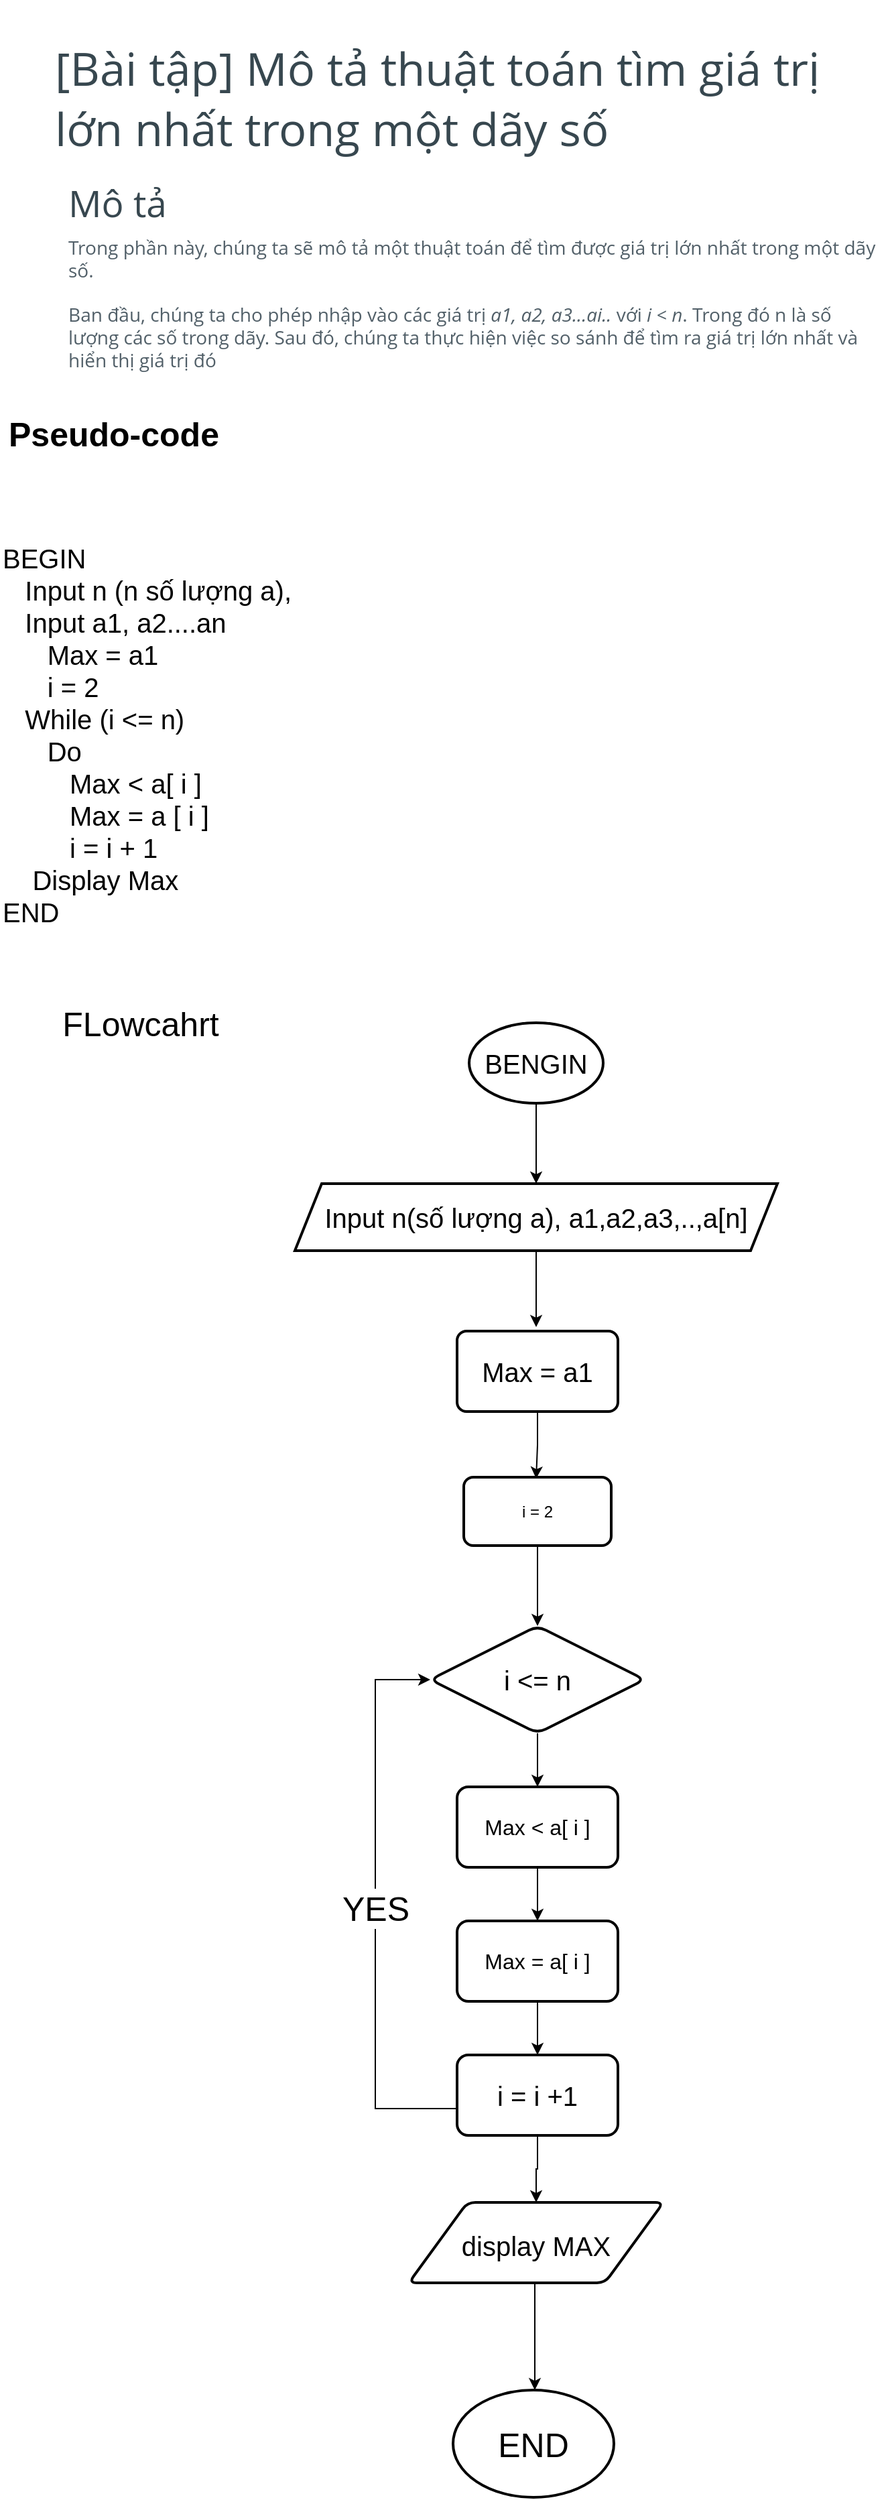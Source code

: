 <mxfile version="13.9.9" type="device"><diagram id="C5RBs43oDa-KdzZeNtuy" name="Page-1"><mxGraphModel dx="376" dy="382" grid="1" gridSize="10" guides="1" tooltips="1" connect="1" arrows="1" fold="1" page="1" pageScale="1" pageWidth="827" pageHeight="1169" math="0" shadow="0"><root><mxCell id="WIyWlLk6GJQsqaUBKTNV-0"/><mxCell id="WIyWlLk6GJQsqaUBKTNV-1" parent="WIyWlLk6GJQsqaUBKTNV-0"/><mxCell id="BM-u_nn_yKWmC4wqaGsw-0" value="&lt;br&gt;&lt;br&gt;&lt;h2 id=&quot;yui_3_17_2_1_1646109697956_39&quot; style=&quot;box-sizing: border-box ; margin-top: 0px ; margin-bottom: 0.5rem ; font-family: &amp;#34;open sans&amp;#34; ; font-weight: 400 ; line-height: 1.3 ; color: rgb(55 , 71 , 79) ; font-size: 2.143rem ; font-style: normal ; letter-spacing: normal ; text-align: left ; text-indent: 0px ; text-transform: none ; word-spacing: 0px ; background-color: rgb(255 , 255 , 255)&quot;&gt;[Bài tập] Mô tả thuật toán tìm giá trị lớn nhất trong một dãy số&lt;/h2&gt;" style="text;html=1;strokeColor=none;fillColor=none;align=center;verticalAlign=middle;whiteSpace=wrap;rounded=0;" parent="WIyWlLk6GJQsqaUBKTNV-1" vertex="1"><mxGeometry x="80" y="40" width="600" height="80" as="geometry"/></mxCell><mxCell id="BM-u_nn_yKWmC4wqaGsw-2" value="&#10;&#10;&lt;h3 style=&quot;box-sizing: border-box; margin-top: 0px; margin-bottom: 0.5rem; font-family: &amp;quot;open sans&amp;quot;; font-weight: 400; line-height: 1.3; color: rgb(55, 71, 79); font-size: 1.715rem; font-style: normal; letter-spacing: normal; text-align: left; text-indent: 0px; text-transform: none; word-spacing: 0px; background-color: rgb(255, 255, 255);&quot;&gt;Mô tả&lt;/h3&gt;&lt;p style=&quot;box-sizing: border-box; margin-top: 0px; margin-bottom: 1rem; color: rgb(82, 96, 105); font-family: &amp;quot;open sans&amp;quot;, sans-serif; font-size: 14px; font-style: normal; font-weight: 400; letter-spacing: normal; text-align: left; text-indent: 0px; text-transform: none; word-spacing: 0px; background-color: rgb(255, 255, 255);&quot;&gt;Trong phần này, chúng ta sẽ mô tả một thuật toán để tìm được giá trị lớn nhất trong một dãy số.&lt;/p&gt;&lt;p style=&quot;box-sizing: border-box; margin-top: 0px; margin-bottom: 1rem; color: rgb(82, 96, 105); font-family: &amp;quot;open sans&amp;quot;, sans-serif; font-size: 14px; font-style: normal; font-weight: 400; letter-spacing: normal; text-align: left; text-indent: 0px; text-transform: none; word-spacing: 0px; background-color: rgb(255, 255, 255);&quot;&gt;Ban đầu, chúng ta cho phép nhập vào các giá trị&lt;span&gt;&amp;nbsp;&lt;/span&gt;&lt;em style=&quot;box-sizing: border-box&quot;&gt;a1, a2, a3...ai..&lt;/em&gt;&lt;span&gt;&amp;nbsp;&lt;/span&gt;với&lt;em style=&quot;box-sizing: border-box&quot;&gt;&lt;span&gt;&amp;nbsp;&lt;/span&gt;i &amp;lt; n&lt;/em&gt;. Trong đó n là số lượng các số trong dãy. Sau đó, chúng ta thực hiện việc so sánh để tìm ra giá trị lớn nhất và hiển thị giá trị đó&lt;/p&gt;&#10;&#10;" style="text;html=1;strokeColor=none;fillColor=none;align=center;verticalAlign=middle;whiteSpace=wrap;rounded=0;" parent="WIyWlLk6GJQsqaUBKTNV-1" vertex="1"><mxGeometry x="90" y="190" width="610" height="80" as="geometry"/></mxCell><mxCell id="BM-u_nn_yKWmC4wqaGsw-4" value="&lt;font style=&quot;font-size: 25px&quot;&gt;&lt;b&gt;Pseudo-code&lt;/b&gt;&lt;/font&gt;" style="text;html=1;strokeColor=none;fillColor=none;align=center;verticalAlign=middle;whiteSpace=wrap;rounded=0;labelBackgroundColor=#ffffff;" parent="WIyWlLk6GJQsqaUBKTNV-1" vertex="1"><mxGeometry x="40" y="320" width="170" height="40" as="geometry"/></mxCell><mxCell id="BM-u_nn_yKWmC4wqaGsw-5" value="&lt;font style=&quot;font-size: 20px&quot;&gt;BEGIN&lt;br&gt;&amp;nbsp; &amp;nbsp;Input n (n số lượng a),&amp;nbsp;&lt;br&gt;&amp;nbsp; &amp;nbsp;Input a1, a2....an&lt;br&gt;&amp;nbsp; &amp;nbsp; &amp;nbsp; Max = a1&lt;br&gt;&amp;nbsp; &amp;nbsp; &amp;nbsp; i = 2&lt;br&gt;&amp;nbsp; &amp;nbsp;While (i &amp;lt;= n)&lt;br&gt;&amp;nbsp; &amp;nbsp; &amp;nbsp; Do&lt;br&gt;&amp;nbsp; &amp;nbsp; &amp;nbsp; &amp;nbsp; &amp;nbsp;Max &amp;lt; a[ i ]&lt;br&gt;&amp;nbsp; &amp;nbsp; &amp;nbsp; &amp;nbsp; &amp;nbsp;Max = a [ i ]&lt;br&gt;&amp;nbsp; &amp;nbsp; &amp;nbsp; &amp;nbsp; &amp;nbsp;i = i + 1&lt;br&gt;&amp;nbsp; &amp;nbsp;&amp;nbsp;Display Max&lt;br&gt;END&lt;br&gt;&lt;/font&gt;" style="text;html=1;strokeColor=none;fillColor=none;align=left;verticalAlign=top;whiteSpace=wrap;rounded=0;labelBackgroundColor=#ffffff;" parent="WIyWlLk6GJQsqaUBKTNV-1" vertex="1"><mxGeometry x="40" y="414.5" width="338" height="170" as="geometry"/></mxCell><mxCell id="BM-u_nn_yKWmC4wqaGsw-7" value="&lt;font style=&quot;font-size: 25px&quot;&gt;FLowcahrt&lt;/font&gt;" style="text;html=1;strokeColor=none;fillColor=none;align=center;verticalAlign=middle;whiteSpace=wrap;rounded=0;labelBackgroundColor=#ffffff;" parent="WIyWlLk6GJQsqaUBKTNV-1" vertex="1"><mxGeometry x="80" y="760" width="130" height="40" as="geometry"/></mxCell><mxCell id="BM-u_nn_yKWmC4wqaGsw-11" value="" style="edgeStyle=orthogonalEdgeStyle;rounded=0;orthogonalLoop=1;jettySize=auto;html=1;" parent="WIyWlLk6GJQsqaUBKTNV-1" source="BM-u_nn_yKWmC4wqaGsw-9" target="BM-u_nn_yKWmC4wqaGsw-10" edge="1"><mxGeometry relative="1" as="geometry"/></mxCell><mxCell id="BM-u_nn_yKWmC4wqaGsw-9" value="&lt;span style=&quot;font-size: 20px&quot;&gt;BENGIN&lt;/span&gt;" style="strokeWidth=2;html=1;shape=mxgraph.flowchart.start_1;whiteSpace=wrap;labelBackgroundColor=#ffffff;" parent="WIyWlLk6GJQsqaUBKTNV-1" vertex="1"><mxGeometry x="390" y="780" width="100" height="60" as="geometry"/></mxCell><mxCell id="BM-u_nn_yKWmC4wqaGsw-36" style="edgeStyle=orthogonalEdgeStyle;rounded=0;orthogonalLoop=1;jettySize=auto;html=1;fontSize=25;" parent="WIyWlLk6GJQsqaUBKTNV-1" source="BM-u_nn_yKWmC4wqaGsw-10" edge="1"><mxGeometry relative="1" as="geometry"><mxPoint x="440" y="1007" as="targetPoint"/></mxGeometry></mxCell><mxCell id="BM-u_nn_yKWmC4wqaGsw-10" value="&lt;span style=&quot;font-size: 20px&quot;&gt;Input n(số lượng a), a1,a2,a3,..,a[n]&lt;/span&gt;" style="shape=parallelogram;perimeter=parallelogramPerimeter;whiteSpace=wrap;html=1;fixedSize=1;strokeWidth=2;labelBackgroundColor=#ffffff;" parent="WIyWlLk6GJQsqaUBKTNV-1" vertex="1"><mxGeometry x="260" y="900" width="360" height="50" as="geometry"/></mxCell><mxCell id="BM-u_nn_yKWmC4wqaGsw-21" style="edgeStyle=orthogonalEdgeStyle;rounded=0;orthogonalLoop=1;jettySize=auto;html=1;" parent="WIyWlLk6GJQsqaUBKTNV-1" source="BM-u_nn_yKWmC4wqaGsw-14" edge="1"><mxGeometry relative="1" as="geometry"><mxPoint x="440" y="1120" as="targetPoint"/></mxGeometry></mxCell><mxCell id="BM-u_nn_yKWmC4wqaGsw-14" value="&lt;font style=&quot;font-size: 20px&quot;&gt;Max = a1&lt;/font&gt;" style="rounded=1;whiteSpace=wrap;html=1;absoluteArcSize=1;arcSize=14;strokeWidth=2;labelBackgroundColor=#ffffff;" parent="WIyWlLk6GJQsqaUBKTNV-1" vertex="1"><mxGeometry x="381" y="1010" width="120" height="60" as="geometry"/></mxCell><mxCell id="BM-u_nn_yKWmC4wqaGsw-48" style="edgeStyle=orthogonalEdgeStyle;rounded=0;orthogonalLoop=1;jettySize=auto;html=1;fontSize=25;" parent="WIyWlLk6GJQsqaUBKTNV-1" source="BM-u_nn_yKWmC4wqaGsw-16" edge="1"><mxGeometry relative="1" as="geometry"><mxPoint x="441" y="1350" as="targetPoint"/></mxGeometry></mxCell><mxCell id="BM-u_nn_yKWmC4wqaGsw-16" value="&lt;span style=&quot;font-size: 20px&quot;&gt;i &amp;lt;= n&lt;/span&gt;" style="rhombus;whiteSpace=wrap;html=1;rounded=1;strokeWidth=2;labelBackgroundColor=#ffffff;arcSize=14;" parent="WIyWlLk6GJQsqaUBKTNV-1" vertex="1"><mxGeometry x="361" y="1230" width="160" height="80" as="geometry"/></mxCell><mxCell id="BM-u_nn_yKWmC4wqaGsw-28" style="edgeStyle=orthogonalEdgeStyle;rounded=0;orthogonalLoop=1;jettySize=auto;html=1;" parent="WIyWlLk6GJQsqaUBKTNV-1" source="BM-u_nn_yKWmC4wqaGsw-20" edge="1"><mxGeometry relative="1" as="geometry"><mxPoint x="441" y="1230" as="targetPoint"/></mxGeometry></mxCell><mxCell id="BM-u_nn_yKWmC4wqaGsw-20" value="i = 2" style="rounded=1;whiteSpace=wrap;html=1;absoluteArcSize=1;arcSize=14;strokeWidth=2;labelBackgroundColor=#ffffff;" parent="WIyWlLk6GJQsqaUBKTNV-1" vertex="1"><mxGeometry x="386" y="1119" width="110" height="51" as="geometry"/></mxCell><mxCell id="BM-u_nn_yKWmC4wqaGsw-53" style="edgeStyle=orthogonalEdgeStyle;rounded=0;orthogonalLoop=1;jettySize=auto;html=1;entryX=0.5;entryY=0;entryDx=0;entryDy=0;fontSize=25;" parent="WIyWlLk6GJQsqaUBKTNV-1" source="BM-u_nn_yKWmC4wqaGsw-25" target="BM-u_nn_yKWmC4wqaGsw-34" edge="1"><mxGeometry relative="1" as="geometry"/></mxCell><mxCell id="BM-u_nn_yKWmC4wqaGsw-25" value="&lt;span style=&quot;font-size: 16px&quot;&gt;Max &amp;lt; a[ i ]&lt;/span&gt;" style="whiteSpace=wrap;html=1;rounded=1;strokeWidth=2;labelBackgroundColor=#ffffff;arcSize=14;" parent="WIyWlLk6GJQsqaUBKTNV-1" vertex="1"><mxGeometry x="381" y="1350" width="120" height="60" as="geometry"/></mxCell><mxCell id="BM-u_nn_yKWmC4wqaGsw-54" style="edgeStyle=orthogonalEdgeStyle;rounded=0;orthogonalLoop=1;jettySize=auto;html=1;entryX=0.5;entryY=0;entryDx=0;entryDy=0;fontSize=25;" parent="WIyWlLk6GJQsqaUBKTNV-1" source="BM-u_nn_yKWmC4wqaGsw-34" target="BM-u_nn_yKWmC4wqaGsw-38" edge="1"><mxGeometry relative="1" as="geometry"/></mxCell><mxCell id="BM-u_nn_yKWmC4wqaGsw-34" value="&lt;span style=&quot;font-size: 16px&quot;&gt;Max = a[ i ]&lt;br&gt;&lt;/span&gt;" style="whiteSpace=wrap;html=1;rounded=1;strokeWidth=2;labelBackgroundColor=#ffffff;arcSize=14;" parent="WIyWlLk6GJQsqaUBKTNV-1" vertex="1"><mxGeometry x="381" y="1450" width="120" height="60" as="geometry"/></mxCell><mxCell id="BM-u_nn_yKWmC4wqaGsw-43" value="YES" style="edgeStyle=orthogonalEdgeStyle;rounded=0;orthogonalLoop=1;jettySize=auto;html=1;fontSize=25;entryX=0;entryY=0.5;entryDx=0;entryDy=0;" parent="WIyWlLk6GJQsqaUBKTNV-1" source="BM-u_nn_yKWmC4wqaGsw-38" target="BM-u_nn_yKWmC4wqaGsw-16" edge="1"><mxGeometry relative="1" as="geometry"><mxPoint x="310" y="1290" as="targetPoint"/><Array as="points"><mxPoint x="320" y="1590"/><mxPoint x="320" y="1270"/></Array></mxGeometry></mxCell><mxCell id="bQsWoZOchwuG-KzQiYMi-0" style="edgeStyle=orthogonalEdgeStyle;rounded=0;orthogonalLoop=1;jettySize=auto;html=1;entryX=0.5;entryY=0;entryDx=0;entryDy=0;" edge="1" parent="WIyWlLk6GJQsqaUBKTNV-1" source="BM-u_nn_yKWmC4wqaGsw-38" target="BM-u_nn_yKWmC4wqaGsw-57"><mxGeometry relative="1" as="geometry"/></mxCell><mxCell id="BM-u_nn_yKWmC4wqaGsw-38" value="&lt;font style=&quot;font-size: 20px&quot;&gt;i = i +1&lt;/font&gt;" style="whiteSpace=wrap;html=1;rounded=1;strokeWidth=2;labelBackgroundColor=#ffffff;arcSize=14;" parent="WIyWlLk6GJQsqaUBKTNV-1" vertex="1"><mxGeometry x="381" y="1550" width="120" height="60" as="geometry"/></mxCell><mxCell id="BM-u_nn_yKWmC4wqaGsw-59" value="" style="edgeStyle=orthogonalEdgeStyle;rounded=0;orthogonalLoop=1;jettySize=auto;html=1;fontSize=25;" parent="WIyWlLk6GJQsqaUBKTNV-1" source="BM-u_nn_yKWmC4wqaGsw-57" edge="1"><mxGeometry relative="1" as="geometry"><Array as="points"><mxPoint x="439" y="1760"/><mxPoint x="439" y="1760"/></Array><mxPoint x="439" y="1800.006" as="targetPoint"/></mxGeometry></mxCell><mxCell id="BM-u_nn_yKWmC4wqaGsw-57" value="&lt;span style=&quot;font-size: 20px&quot;&gt;display MAX&lt;/span&gt;" style="shape=parallelogram;html=1;strokeWidth=2;perimeter=parallelogramPerimeter;whiteSpace=wrap;rounded=1;arcSize=12;size=0.23;labelBackgroundColor=#ffffff;fontSize=25;" parent="WIyWlLk6GJQsqaUBKTNV-1" vertex="1"><mxGeometry x="345" y="1660" width="190" height="60" as="geometry"/></mxCell><mxCell id="BM-u_nn_yKWmC4wqaGsw-58" value="END" style="ellipse;whiteSpace=wrap;html=1;rounded=1;fontSize=25;strokeWidth=2;labelBackgroundColor=#ffffff;arcSize=12;" parent="WIyWlLk6GJQsqaUBKTNV-1" vertex="1"><mxGeometry x="378" y="1800" width="120" height="80" as="geometry"/></mxCell></root></mxGraphModel></diagram></mxfile>